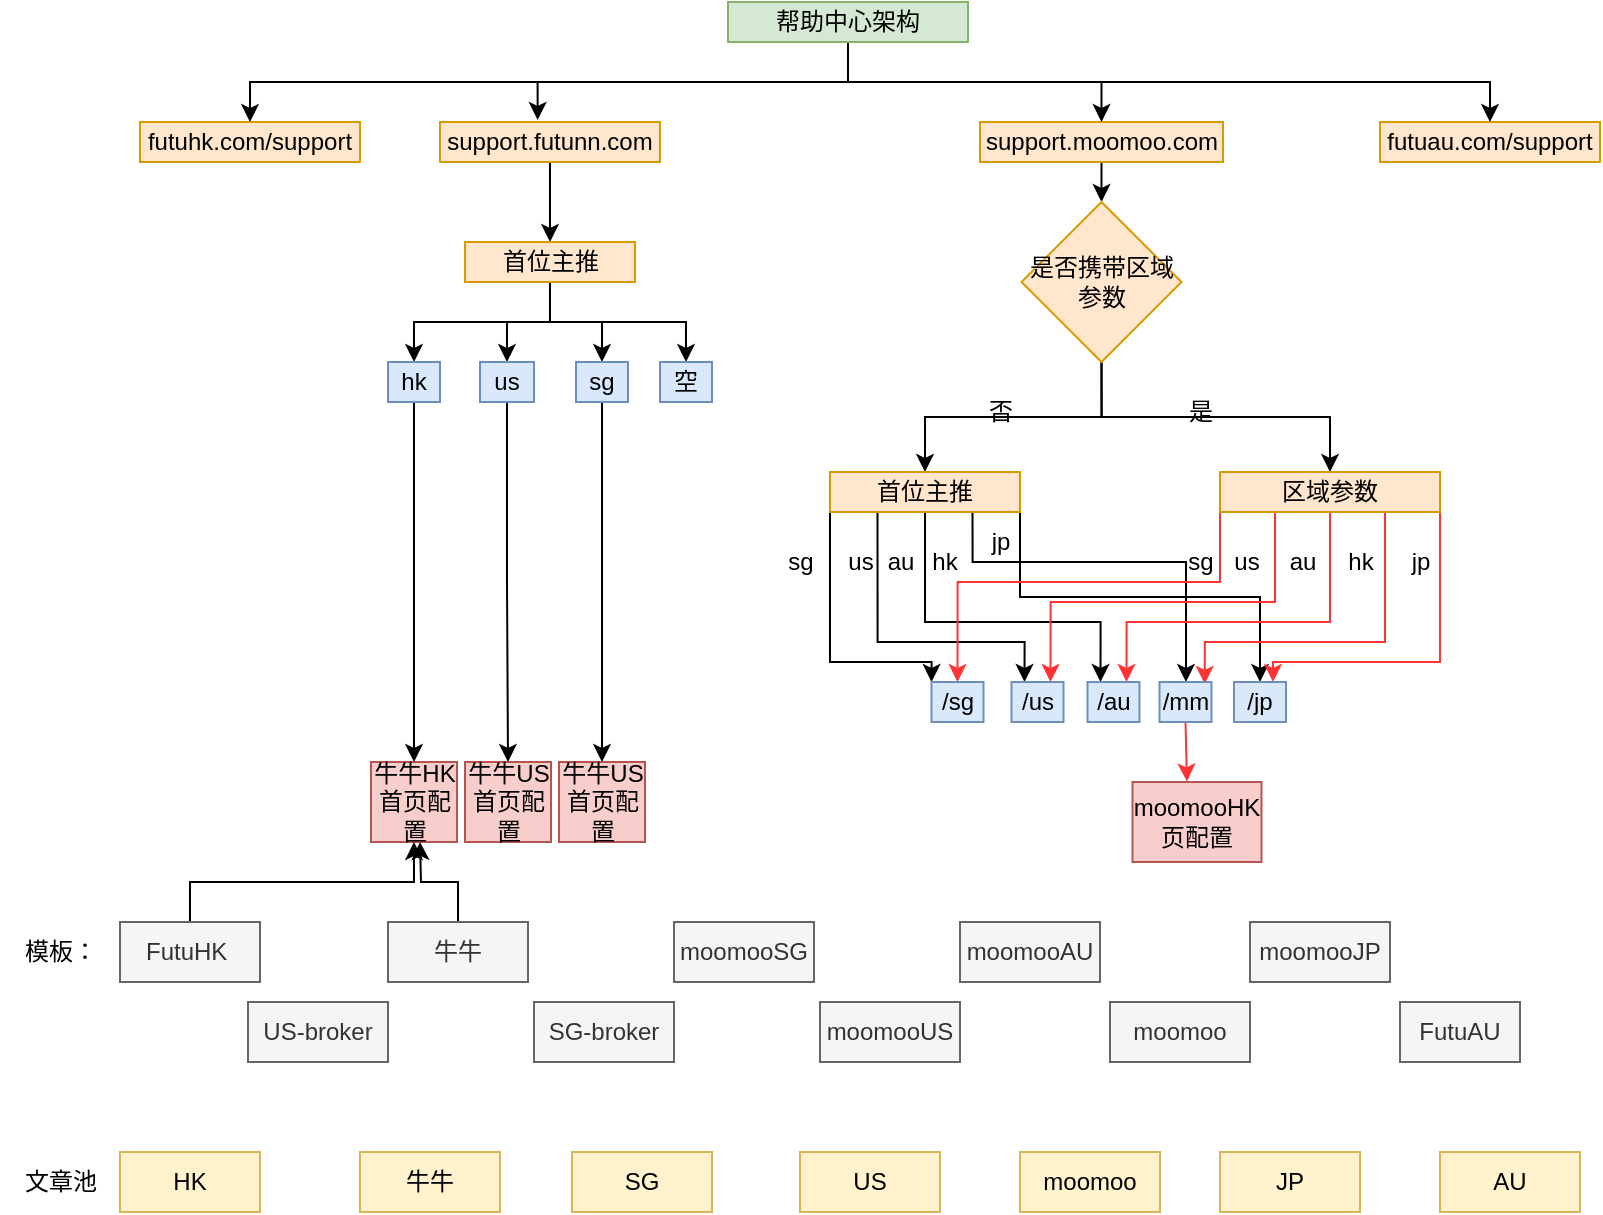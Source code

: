 <mxfile version="20.3.2" type="github">
  <diagram id="y-GwCPaITbIZHPMvpnQi" name="第 1 页">
    <mxGraphModel dx="1896" dy="598" grid="1" gridSize="10" guides="1" tooltips="1" connect="1" arrows="1" fold="1" page="1" pageScale="1" pageWidth="827" pageHeight="1169" math="0" shadow="0">
      <root>
        <mxCell id="0" />
        <mxCell id="1" parent="0" />
        <mxCell id="VE92HPekBiB7pLZRxwOt-1" value="futuhk.com/support" style="rounded=0;whiteSpace=wrap;html=1;fillColor=#ffe6cc;strokeColor=#d79b00;" vertex="1" parent="1">
          <mxGeometry x="60" y="80" width="110" height="20" as="geometry" />
        </mxCell>
        <mxCell id="VE92HPekBiB7pLZRxwOt-12" value="" style="edgeStyle=orthogonalEdgeStyle;rounded=0;orthogonalLoop=1;jettySize=auto;html=1;" edge="1" parent="1" source="VE92HPekBiB7pLZRxwOt-2" target="VE92HPekBiB7pLZRxwOt-11">
          <mxGeometry relative="1" as="geometry" />
        </mxCell>
        <mxCell id="VE92HPekBiB7pLZRxwOt-2" value="support.futunn.com" style="rounded=0;whiteSpace=wrap;html=1;fillColor=#ffe6cc;strokeColor=#d79b00;" vertex="1" parent="1">
          <mxGeometry x="210" y="80" width="110" height="20" as="geometry" />
        </mxCell>
        <mxCell id="VE92HPekBiB7pLZRxwOt-14" value="" style="edgeStyle=orthogonalEdgeStyle;rounded=0;orthogonalLoop=1;jettySize=auto;html=1;" edge="1" parent="1" source="VE92HPekBiB7pLZRxwOt-3" target="VE92HPekBiB7pLZRxwOt-13">
          <mxGeometry relative="1" as="geometry" />
        </mxCell>
        <mxCell id="VE92HPekBiB7pLZRxwOt-3" value="support.moomoo.com" style="rounded=0;whiteSpace=wrap;html=1;fillColor=#ffe6cc;strokeColor=#d79b00;" vertex="1" parent="1">
          <mxGeometry x="480" y="80" width="121.5" height="20" as="geometry" />
        </mxCell>
        <mxCell id="VE92HPekBiB7pLZRxwOt-4" value="futuau.com/support" style="rounded=0;whiteSpace=wrap;html=1;fillColor=#ffe6cc;strokeColor=#d79b00;" vertex="1" parent="1">
          <mxGeometry x="680" y="80" width="110" height="20" as="geometry" />
        </mxCell>
        <mxCell id="VE92HPekBiB7pLZRxwOt-7" style="edgeStyle=orthogonalEdgeStyle;rounded=0;orthogonalLoop=1;jettySize=auto;html=1;exitX=0.5;exitY=1;exitDx=0;exitDy=0;entryX=0.444;entryY=-0.05;entryDx=0;entryDy=0;entryPerimeter=0;" edge="1" parent="1" source="VE92HPekBiB7pLZRxwOt-5" target="VE92HPekBiB7pLZRxwOt-2">
          <mxGeometry relative="1" as="geometry" />
        </mxCell>
        <mxCell id="VE92HPekBiB7pLZRxwOt-8" style="edgeStyle=orthogonalEdgeStyle;rounded=0;orthogonalLoop=1;jettySize=auto;html=1;exitX=0.5;exitY=1;exitDx=0;exitDy=0;entryX=0.5;entryY=0;entryDx=0;entryDy=0;" edge="1" parent="1" source="VE92HPekBiB7pLZRxwOt-5" target="VE92HPekBiB7pLZRxwOt-1">
          <mxGeometry relative="1" as="geometry" />
        </mxCell>
        <mxCell id="VE92HPekBiB7pLZRxwOt-9" style="edgeStyle=orthogonalEdgeStyle;rounded=0;orthogonalLoop=1;jettySize=auto;html=1;exitX=0.5;exitY=1;exitDx=0;exitDy=0;" edge="1" parent="1" source="VE92HPekBiB7pLZRxwOt-5" target="VE92HPekBiB7pLZRxwOt-3">
          <mxGeometry relative="1" as="geometry" />
        </mxCell>
        <mxCell id="VE92HPekBiB7pLZRxwOt-10" style="edgeStyle=orthogonalEdgeStyle;rounded=0;orthogonalLoop=1;jettySize=auto;html=1;exitX=0.5;exitY=1;exitDx=0;exitDy=0;entryX=0.5;entryY=0;entryDx=0;entryDy=0;" edge="1" parent="1" source="VE92HPekBiB7pLZRxwOt-5" target="VE92HPekBiB7pLZRxwOt-4">
          <mxGeometry relative="1" as="geometry" />
        </mxCell>
        <mxCell id="VE92HPekBiB7pLZRxwOt-5" value="帮助中心架构" style="rounded=0;whiteSpace=wrap;html=1;fillColor=#d5e8d4;strokeColor=#82b366;" vertex="1" parent="1">
          <mxGeometry x="354" y="20" width="120" height="20" as="geometry" />
        </mxCell>
        <mxCell id="VE92HPekBiB7pLZRxwOt-73" style="edgeStyle=orthogonalEdgeStyle;rounded=0;orthogonalLoop=1;jettySize=auto;html=1;exitX=0.5;exitY=1;exitDx=0;exitDy=0;" edge="1" parent="1" source="VE92HPekBiB7pLZRxwOt-11" target="VE92HPekBiB7pLZRxwOt-46">
          <mxGeometry relative="1" as="geometry" />
        </mxCell>
        <mxCell id="VE92HPekBiB7pLZRxwOt-74" style="edgeStyle=orthogonalEdgeStyle;rounded=0;orthogonalLoop=1;jettySize=auto;html=1;exitX=0.5;exitY=1;exitDx=0;exitDy=0;entryX=0.5;entryY=0;entryDx=0;entryDy=0;" edge="1" parent="1" source="VE92HPekBiB7pLZRxwOt-11" target="VE92HPekBiB7pLZRxwOt-47">
          <mxGeometry relative="1" as="geometry" />
        </mxCell>
        <mxCell id="VE92HPekBiB7pLZRxwOt-75" style="edgeStyle=orthogonalEdgeStyle;rounded=0;orthogonalLoop=1;jettySize=auto;html=1;exitX=0.5;exitY=1;exitDx=0;exitDy=0;entryX=0.5;entryY=0;entryDx=0;entryDy=0;" edge="1" parent="1" source="VE92HPekBiB7pLZRxwOt-11" target="VE92HPekBiB7pLZRxwOt-48">
          <mxGeometry relative="1" as="geometry" />
        </mxCell>
        <mxCell id="VE92HPekBiB7pLZRxwOt-76" style="edgeStyle=orthogonalEdgeStyle;rounded=0;orthogonalLoop=1;jettySize=auto;html=1;exitX=0.5;exitY=1;exitDx=0;exitDy=0;entryX=0.5;entryY=0;entryDx=0;entryDy=0;" edge="1" parent="1" source="VE92HPekBiB7pLZRxwOt-11" target="VE92HPekBiB7pLZRxwOt-49">
          <mxGeometry relative="1" as="geometry" />
        </mxCell>
        <mxCell id="VE92HPekBiB7pLZRxwOt-11" value="首位主推" style="whiteSpace=wrap;html=1;fillColor=#ffe6cc;strokeColor=#d79b00;rounded=0;" vertex="1" parent="1">
          <mxGeometry x="222.5" y="140" width="85" height="20" as="geometry" />
        </mxCell>
        <mxCell id="VE92HPekBiB7pLZRxwOt-18" style="edgeStyle=orthogonalEdgeStyle;rounded=0;orthogonalLoop=1;jettySize=auto;html=1;exitX=0.5;exitY=1;exitDx=0;exitDy=0;entryX=0.5;entryY=0;entryDx=0;entryDy=0;" edge="1" parent="1" source="VE92HPekBiB7pLZRxwOt-13" target="VE92HPekBiB7pLZRxwOt-15">
          <mxGeometry relative="1" as="geometry" />
        </mxCell>
        <mxCell id="VE92HPekBiB7pLZRxwOt-19" style="edgeStyle=orthogonalEdgeStyle;rounded=0;orthogonalLoop=1;jettySize=auto;html=1;exitX=0.5;exitY=1;exitDx=0;exitDy=0;" edge="1" parent="1" source="VE92HPekBiB7pLZRxwOt-13" target="VE92HPekBiB7pLZRxwOt-16">
          <mxGeometry relative="1" as="geometry" />
        </mxCell>
        <mxCell id="VE92HPekBiB7pLZRxwOt-13" value="是否携带区域参数" style="rhombus;whiteSpace=wrap;html=1;fillColor=#ffe6cc;strokeColor=#d79b00;" vertex="1" parent="1">
          <mxGeometry x="500.75" y="120" width="80" height="80" as="geometry" />
        </mxCell>
        <mxCell id="VE92HPekBiB7pLZRxwOt-107" style="edgeStyle=orthogonalEdgeStyle;rounded=0;orthogonalLoop=1;jettySize=auto;html=1;exitX=0;exitY=1;exitDx=0;exitDy=0;entryX=0;entryY=0;entryDx=0;entryDy=0;" edge="1" parent="1" source="VE92HPekBiB7pLZRxwOt-15" target="VE92HPekBiB7pLZRxwOt-28">
          <mxGeometry relative="1" as="geometry">
            <Array as="points">
              <mxPoint x="405" y="350" />
              <mxPoint x="456" y="350" />
            </Array>
          </mxGeometry>
        </mxCell>
        <mxCell id="VE92HPekBiB7pLZRxwOt-113" style="edgeStyle=orthogonalEdgeStyle;rounded=0;orthogonalLoop=1;jettySize=auto;html=1;exitX=0.25;exitY=1;exitDx=0;exitDy=0;entryX=0.25;entryY=0;entryDx=0;entryDy=0;strokeColor=#000000;" edge="1" parent="1" source="VE92HPekBiB7pLZRxwOt-15" target="VE92HPekBiB7pLZRxwOt-29">
          <mxGeometry relative="1" as="geometry">
            <Array as="points">
              <mxPoint x="429" y="340" />
              <mxPoint x="502" y="340" />
            </Array>
          </mxGeometry>
        </mxCell>
        <mxCell id="VE92HPekBiB7pLZRxwOt-114" style="edgeStyle=orthogonalEdgeStyle;rounded=0;orthogonalLoop=1;jettySize=auto;html=1;exitX=0.5;exitY=1;exitDx=0;exitDy=0;entryX=0.25;entryY=0;entryDx=0;entryDy=0;strokeColor=#000000;" edge="1" parent="1" source="VE92HPekBiB7pLZRxwOt-15" target="VE92HPekBiB7pLZRxwOt-30">
          <mxGeometry relative="1" as="geometry">
            <Array as="points">
              <mxPoint x="453" y="330" />
              <mxPoint x="540" y="330" />
            </Array>
          </mxGeometry>
        </mxCell>
        <mxCell id="VE92HPekBiB7pLZRxwOt-115" style="edgeStyle=orthogonalEdgeStyle;rounded=0;orthogonalLoop=1;jettySize=auto;html=1;exitX=0.75;exitY=1;exitDx=0;exitDy=0;strokeColor=#000000;" edge="1" parent="1" source="VE92HPekBiB7pLZRxwOt-15" target="VE92HPekBiB7pLZRxwOt-31">
          <mxGeometry relative="1" as="geometry">
            <Array as="points">
              <mxPoint x="476" y="300" />
              <mxPoint x="583" y="300" />
            </Array>
          </mxGeometry>
        </mxCell>
        <mxCell id="VE92HPekBiB7pLZRxwOt-116" style="edgeStyle=orthogonalEdgeStyle;rounded=0;orthogonalLoop=1;jettySize=auto;html=1;exitX=1;exitY=1;exitDx=0;exitDy=0;strokeColor=#000000;" edge="1" parent="1" source="VE92HPekBiB7pLZRxwOt-15" target="VE92HPekBiB7pLZRxwOt-32">
          <mxGeometry relative="1" as="geometry" />
        </mxCell>
        <mxCell id="VE92HPekBiB7pLZRxwOt-15" value="首位主推" style="whiteSpace=wrap;html=1;fillColor=#ffe6cc;strokeColor=#d79b00;rounded=0;" vertex="1" parent="1">
          <mxGeometry x="405" y="255" width="95" height="20" as="geometry" />
        </mxCell>
        <mxCell id="VE92HPekBiB7pLZRxwOt-117" style="edgeStyle=orthogonalEdgeStyle;rounded=0;orthogonalLoop=1;jettySize=auto;html=1;exitX=0;exitY=1;exitDx=0;exitDy=0;entryX=0.5;entryY=0;entryDx=0;entryDy=0;strokeColor=#FF3333;" edge="1" parent="1" source="VE92HPekBiB7pLZRxwOt-16" target="VE92HPekBiB7pLZRxwOt-28">
          <mxGeometry relative="1" as="geometry">
            <Array as="points">
              <mxPoint x="600" y="310" />
              <mxPoint x="469" y="310" />
            </Array>
          </mxGeometry>
        </mxCell>
        <mxCell id="VE92HPekBiB7pLZRxwOt-119" style="edgeStyle=orthogonalEdgeStyle;rounded=0;orthogonalLoop=1;jettySize=auto;html=1;exitX=0.25;exitY=1;exitDx=0;exitDy=0;entryX=0.75;entryY=0;entryDx=0;entryDy=0;strokeColor=#FF3333;" edge="1" parent="1" source="VE92HPekBiB7pLZRxwOt-16" target="VE92HPekBiB7pLZRxwOt-29">
          <mxGeometry relative="1" as="geometry">
            <Array as="points">
              <mxPoint x="628" y="320" />
              <mxPoint x="515" y="320" />
            </Array>
          </mxGeometry>
        </mxCell>
        <mxCell id="VE92HPekBiB7pLZRxwOt-120" style="edgeStyle=orthogonalEdgeStyle;rounded=0;orthogonalLoop=1;jettySize=auto;html=1;exitX=0.5;exitY=1;exitDx=0;exitDy=0;entryX=0.75;entryY=0;entryDx=0;entryDy=0;strokeColor=#FF3333;" edge="1" parent="1" source="VE92HPekBiB7pLZRxwOt-16" target="VE92HPekBiB7pLZRxwOt-30">
          <mxGeometry relative="1" as="geometry">
            <Array as="points">
              <mxPoint x="655" y="330" />
              <mxPoint x="553" y="330" />
            </Array>
          </mxGeometry>
        </mxCell>
        <mxCell id="VE92HPekBiB7pLZRxwOt-121" style="edgeStyle=orthogonalEdgeStyle;rounded=0;orthogonalLoop=1;jettySize=auto;html=1;exitX=0.75;exitY=1;exitDx=0;exitDy=0;entryX=0.87;entryY=0.05;entryDx=0;entryDy=0;entryPerimeter=0;strokeColor=#FF3333;" edge="1" parent="1" source="VE92HPekBiB7pLZRxwOt-16" target="VE92HPekBiB7pLZRxwOt-31">
          <mxGeometry relative="1" as="geometry">
            <Array as="points">
              <mxPoint x="683" y="340" />
              <mxPoint x="592" y="340" />
            </Array>
          </mxGeometry>
        </mxCell>
        <mxCell id="VE92HPekBiB7pLZRxwOt-123" style="edgeStyle=orthogonalEdgeStyle;rounded=0;orthogonalLoop=1;jettySize=auto;html=1;exitX=1;exitY=1;exitDx=0;exitDy=0;entryX=0.75;entryY=0;entryDx=0;entryDy=0;strokeColor=#FF3333;" edge="1" parent="1" source="VE92HPekBiB7pLZRxwOt-16" target="VE92HPekBiB7pLZRxwOt-32">
          <mxGeometry relative="1" as="geometry">
            <Array as="points">
              <mxPoint x="710" y="350" />
              <mxPoint x="627" y="350" />
            </Array>
          </mxGeometry>
        </mxCell>
        <mxCell id="VE92HPekBiB7pLZRxwOt-16" value="区域参数" style="whiteSpace=wrap;html=1;fillColor=#ffe6cc;strokeColor=#d79b00;rounded=0;" vertex="1" parent="1">
          <mxGeometry x="600" y="255" width="110" height="20" as="geometry" />
        </mxCell>
        <mxCell id="VE92HPekBiB7pLZRxwOt-28" value="/sg" style="rounded=0;whiteSpace=wrap;html=1;fillColor=#dae8fc;strokeColor=#6c8ebf;" vertex="1" parent="1">
          <mxGeometry x="455.75" y="360" width="26" height="20" as="geometry" />
        </mxCell>
        <mxCell id="VE92HPekBiB7pLZRxwOt-29" value="/us" style="rounded=0;whiteSpace=wrap;html=1;fillColor=#dae8fc;strokeColor=#6c8ebf;" vertex="1" parent="1">
          <mxGeometry x="495.75" y="360" width="26" height="20" as="geometry" />
        </mxCell>
        <mxCell id="VE92HPekBiB7pLZRxwOt-30" value="/au" style="rounded=0;whiteSpace=wrap;html=1;fillColor=#dae8fc;strokeColor=#6c8ebf;" vertex="1" parent="1">
          <mxGeometry x="533.75" y="360" width="26" height="20" as="geometry" />
        </mxCell>
        <mxCell id="VE92HPekBiB7pLZRxwOt-127" style="edgeStyle=orthogonalEdgeStyle;rounded=0;orthogonalLoop=1;jettySize=auto;html=1;exitX=0.5;exitY=1;exitDx=0;exitDy=0;entryX=0.422;entryY=-0.007;entryDx=0;entryDy=0;entryPerimeter=0;strokeColor=#FF3333;" edge="1" parent="1" source="VE92HPekBiB7pLZRxwOt-31" target="VE92HPekBiB7pLZRxwOt-41">
          <mxGeometry relative="1" as="geometry" />
        </mxCell>
        <mxCell id="VE92HPekBiB7pLZRxwOt-31" value="/mm" style="rounded=0;whiteSpace=wrap;html=1;fillColor=#dae8fc;strokeColor=#6c8ebf;" vertex="1" parent="1">
          <mxGeometry x="569.75" y="360" width="26" height="20" as="geometry" />
        </mxCell>
        <mxCell id="VE92HPekBiB7pLZRxwOt-32" value="/jp" style="rounded=0;whiteSpace=wrap;html=1;fillColor=#dae8fc;strokeColor=#6c8ebf;" vertex="1" parent="1">
          <mxGeometry x="607" y="360" width="26" height="20" as="geometry" />
        </mxCell>
        <mxCell id="VE92HPekBiB7pLZRxwOt-38" value="牛牛HK首页配置" style="rounded=0;whiteSpace=wrap;html=1;fillColor=#f8cecc;strokeColor=#b85450;" vertex="1" parent="1">
          <mxGeometry x="175.5" y="400" width="43" height="40" as="geometry" />
        </mxCell>
        <mxCell id="VE92HPekBiB7pLZRxwOt-39" value="牛牛US首页配置" style="rounded=0;whiteSpace=wrap;html=1;fillColor=#f8cecc;strokeColor=#b85450;" vertex="1" parent="1">
          <mxGeometry x="222.5" y="400" width="43" height="40" as="geometry" />
        </mxCell>
        <mxCell id="VE92HPekBiB7pLZRxwOt-40" value="牛牛US首页配置" style="rounded=0;whiteSpace=wrap;html=1;fillColor=#f8cecc;strokeColor=#b85450;" vertex="1" parent="1">
          <mxGeometry x="269.5" y="400" width="43" height="40" as="geometry" />
        </mxCell>
        <mxCell id="VE92HPekBiB7pLZRxwOt-41" value="moomooHK页配置" style="rounded=0;whiteSpace=wrap;html=1;fillColor=#f8cecc;strokeColor=#b85450;" vertex="1" parent="1">
          <mxGeometry x="556.25" y="410" width="64.5" height="40" as="geometry" />
        </mxCell>
        <mxCell id="VE92HPekBiB7pLZRxwOt-138" style="edgeStyle=orthogonalEdgeStyle;rounded=0;orthogonalLoop=1;jettySize=auto;html=1;exitX=0.5;exitY=0;exitDx=0;exitDy=0;entryX=0.5;entryY=1;entryDx=0;entryDy=0;strokeColor=#000000;" edge="1" parent="1" source="VE92HPekBiB7pLZRxwOt-42" target="VE92HPekBiB7pLZRxwOt-38">
          <mxGeometry relative="1" as="geometry" />
        </mxCell>
        <mxCell id="VE92HPekBiB7pLZRxwOt-42" value="FutuHK&amp;nbsp;" style="rounded=0;whiteSpace=wrap;html=1;fillColor=#f5f5f5;fontColor=#333333;strokeColor=#666666;" vertex="1" parent="1">
          <mxGeometry x="50" y="480" width="70" height="30" as="geometry" />
        </mxCell>
        <mxCell id="VE92HPekBiB7pLZRxwOt-45" value="模板：" style="text;html=1;align=center;verticalAlign=middle;resizable=0;points=[];autosize=1;strokeColor=none;fillColor=none;" vertex="1" parent="1">
          <mxGeometry x="-10" y="480" width="60" height="30" as="geometry" />
        </mxCell>
        <mxCell id="VE92HPekBiB7pLZRxwOt-77" style="edgeStyle=orthogonalEdgeStyle;rounded=0;orthogonalLoop=1;jettySize=auto;html=1;exitX=0.5;exitY=1;exitDx=0;exitDy=0;entryX=0.5;entryY=0;entryDx=0;entryDy=0;" edge="1" parent="1" source="VE92HPekBiB7pLZRxwOt-46" target="VE92HPekBiB7pLZRxwOt-38">
          <mxGeometry relative="1" as="geometry" />
        </mxCell>
        <mxCell id="VE92HPekBiB7pLZRxwOt-46" value="hk" style="rounded=0;whiteSpace=wrap;html=1;fillColor=#dae8fc;strokeColor=#6c8ebf;" vertex="1" parent="1">
          <mxGeometry x="184" y="200" width="26" height="20" as="geometry" />
        </mxCell>
        <mxCell id="VE92HPekBiB7pLZRxwOt-78" style="edgeStyle=orthogonalEdgeStyle;rounded=0;orthogonalLoop=1;jettySize=auto;html=1;exitX=0.5;exitY=1;exitDx=0;exitDy=0;entryX=0.5;entryY=0;entryDx=0;entryDy=0;" edge="1" parent="1" source="VE92HPekBiB7pLZRxwOt-47" target="VE92HPekBiB7pLZRxwOt-39">
          <mxGeometry relative="1" as="geometry" />
        </mxCell>
        <mxCell id="VE92HPekBiB7pLZRxwOt-47" value="us" style="rounded=0;whiteSpace=wrap;html=1;fillColor=#dae8fc;strokeColor=#6c8ebf;" vertex="1" parent="1">
          <mxGeometry x="230" y="200" width="27" height="20" as="geometry" />
        </mxCell>
        <mxCell id="VE92HPekBiB7pLZRxwOt-79" style="edgeStyle=orthogonalEdgeStyle;rounded=0;orthogonalLoop=1;jettySize=auto;html=1;exitX=0.5;exitY=1;exitDx=0;exitDy=0;entryX=0.5;entryY=0;entryDx=0;entryDy=0;" edge="1" parent="1" source="VE92HPekBiB7pLZRxwOt-48" target="VE92HPekBiB7pLZRxwOt-40">
          <mxGeometry relative="1" as="geometry" />
        </mxCell>
        <mxCell id="VE92HPekBiB7pLZRxwOt-48" value="sg" style="rounded=0;whiteSpace=wrap;html=1;fillColor=#dae8fc;strokeColor=#6c8ebf;" vertex="1" parent="1">
          <mxGeometry x="278" y="200" width="26" height="20" as="geometry" />
        </mxCell>
        <mxCell id="VE92HPekBiB7pLZRxwOt-49" value="空" style="rounded=0;whiteSpace=wrap;html=1;fillColor=#dae8fc;strokeColor=#6c8ebf;" vertex="1" parent="1">
          <mxGeometry x="320" y="200" width="26" height="20" as="geometry" />
        </mxCell>
        <mxCell id="VE92HPekBiB7pLZRxwOt-50" value="是" style="text;html=1;align=center;verticalAlign=middle;resizable=0;points=[];autosize=1;strokeColor=none;fillColor=none;" vertex="1" parent="1">
          <mxGeometry x="570" y="210" width="40" height="30" as="geometry" />
        </mxCell>
        <mxCell id="VE92HPekBiB7pLZRxwOt-51" value="否" style="text;html=1;align=center;verticalAlign=middle;resizable=0;points=[];autosize=1;strokeColor=none;fillColor=none;" vertex="1" parent="1">
          <mxGeometry x="470" y="210" width="40" height="30" as="geometry" />
        </mxCell>
        <mxCell id="VE92HPekBiB7pLZRxwOt-52" value="US-broker" style="rounded=0;whiteSpace=wrap;html=1;fillColor=#f5f5f5;fontColor=#333333;strokeColor=#666666;" vertex="1" parent="1">
          <mxGeometry x="114" y="520" width="70" height="30" as="geometry" />
        </mxCell>
        <mxCell id="VE92HPekBiB7pLZRxwOt-139" style="edgeStyle=orthogonalEdgeStyle;rounded=0;orthogonalLoop=1;jettySize=auto;html=1;exitX=0.5;exitY=0;exitDx=0;exitDy=0;strokeColor=#000000;" edge="1" parent="1" source="VE92HPekBiB7pLZRxwOt-53">
          <mxGeometry relative="1" as="geometry">
            <mxPoint x="200" y="440" as="targetPoint" />
          </mxGeometry>
        </mxCell>
        <mxCell id="VE92HPekBiB7pLZRxwOt-53" value="牛牛" style="rounded=0;whiteSpace=wrap;html=1;fillColor=#f5f5f5;fontColor=#333333;strokeColor=#666666;" vertex="1" parent="1">
          <mxGeometry x="184" y="480" width="70" height="30" as="geometry" />
        </mxCell>
        <mxCell id="VE92HPekBiB7pLZRxwOt-54" value="moomooSG" style="rounded=0;whiteSpace=wrap;html=1;fillColor=#f5f5f5;fontColor=#333333;strokeColor=#666666;" vertex="1" parent="1">
          <mxGeometry x="327" y="480" width="70" height="30" as="geometry" />
        </mxCell>
        <mxCell id="VE92HPekBiB7pLZRxwOt-55" value="SG-broker" style="rounded=0;whiteSpace=wrap;html=1;fillColor=#f5f5f5;fontColor=#333333;strokeColor=#666666;" vertex="1" parent="1">
          <mxGeometry x="257" y="520" width="70" height="30" as="geometry" />
        </mxCell>
        <mxCell id="VE92HPekBiB7pLZRxwOt-56" value="moomooUS" style="rounded=0;whiteSpace=wrap;html=1;fillColor=#f5f5f5;fontColor=#333333;strokeColor=#666666;" vertex="1" parent="1">
          <mxGeometry x="400" y="520" width="70" height="30" as="geometry" />
        </mxCell>
        <mxCell id="VE92HPekBiB7pLZRxwOt-57" value="moomooAU" style="rounded=0;whiteSpace=wrap;html=1;fillColor=#f5f5f5;fontColor=#333333;strokeColor=#666666;" vertex="1" parent="1">
          <mxGeometry x="470" y="480" width="70" height="30" as="geometry" />
        </mxCell>
        <mxCell id="VE92HPekBiB7pLZRxwOt-58" value="moomoo" style="rounded=0;whiteSpace=wrap;html=1;fillColor=#f5f5f5;fontColor=#333333;strokeColor=#666666;" vertex="1" parent="1">
          <mxGeometry x="545" y="520" width="70" height="30" as="geometry" />
        </mxCell>
        <mxCell id="VE92HPekBiB7pLZRxwOt-61" value="moomooJP" style="rounded=0;whiteSpace=wrap;html=1;fillColor=#f5f5f5;fontColor=#333333;strokeColor=#666666;" vertex="1" parent="1">
          <mxGeometry x="615" y="480" width="70" height="30" as="geometry" />
        </mxCell>
        <mxCell id="VE92HPekBiB7pLZRxwOt-62" value="FutuAU" style="rounded=0;whiteSpace=wrap;html=1;fillColor=#f5f5f5;fontColor=#333333;strokeColor=#666666;" vertex="1" parent="1">
          <mxGeometry x="690" y="520" width="60" height="30" as="geometry" />
        </mxCell>
        <mxCell id="VE92HPekBiB7pLZRxwOt-63" value="文章池" style="text;html=1;align=center;verticalAlign=middle;resizable=0;points=[];autosize=1;strokeColor=none;fillColor=none;" vertex="1" parent="1">
          <mxGeometry x="-10" y="595" width="60" height="30" as="geometry" />
        </mxCell>
        <mxCell id="VE92HPekBiB7pLZRxwOt-66" value="HK" style="rounded=0;whiteSpace=wrap;html=1;fillColor=#fff2cc;strokeColor=#d6b656;" vertex="1" parent="1">
          <mxGeometry x="50" y="595" width="70" height="30" as="geometry" />
        </mxCell>
        <mxCell id="VE92HPekBiB7pLZRxwOt-67" value="牛牛" style="rounded=0;whiteSpace=wrap;html=1;fillColor=#fff2cc;strokeColor=#d6b656;" vertex="1" parent="1">
          <mxGeometry x="170" y="595" width="70" height="30" as="geometry" />
        </mxCell>
        <mxCell id="VE92HPekBiB7pLZRxwOt-68" value="SG" style="rounded=0;whiteSpace=wrap;html=1;fillColor=#fff2cc;strokeColor=#d6b656;" vertex="1" parent="1">
          <mxGeometry x="276" y="595" width="70" height="30" as="geometry" />
        </mxCell>
        <mxCell id="VE92HPekBiB7pLZRxwOt-69" value="US" style="rounded=0;whiteSpace=wrap;html=1;fillColor=#fff2cc;strokeColor=#d6b656;" vertex="1" parent="1">
          <mxGeometry x="390" y="595" width="70" height="30" as="geometry" />
        </mxCell>
        <mxCell id="VE92HPekBiB7pLZRxwOt-70" value="moomoo" style="rounded=0;whiteSpace=wrap;html=1;fillColor=#fff2cc;strokeColor=#d6b656;" vertex="1" parent="1">
          <mxGeometry x="500" y="595" width="70" height="30" as="geometry" />
        </mxCell>
        <mxCell id="VE92HPekBiB7pLZRxwOt-71" value="JP" style="rounded=0;whiteSpace=wrap;html=1;fillColor=#fff2cc;strokeColor=#d6b656;" vertex="1" parent="1">
          <mxGeometry x="600" y="595" width="70" height="30" as="geometry" />
        </mxCell>
        <mxCell id="VE92HPekBiB7pLZRxwOt-72" value="AU" style="rounded=0;whiteSpace=wrap;html=1;fillColor=#fff2cc;strokeColor=#d6b656;" vertex="1" parent="1">
          <mxGeometry x="710" y="595" width="70" height="30" as="geometry" />
        </mxCell>
        <mxCell id="VE92HPekBiB7pLZRxwOt-90" value="sg" style="text;html=1;align=center;verticalAlign=middle;resizable=0;points=[];autosize=1;strokeColor=none;fillColor=none;" vertex="1" parent="1">
          <mxGeometry x="370" y="285" width="40" height="30" as="geometry" />
        </mxCell>
        <mxCell id="VE92HPekBiB7pLZRxwOt-91" value="us" style="text;html=1;align=center;verticalAlign=middle;resizable=0;points=[];autosize=1;strokeColor=none;fillColor=none;" vertex="1" parent="1">
          <mxGeometry x="400" y="285" width="40" height="30" as="geometry" />
        </mxCell>
        <mxCell id="VE92HPekBiB7pLZRxwOt-92" value="au" style="text;html=1;align=center;verticalAlign=middle;resizable=0;points=[];autosize=1;strokeColor=none;fillColor=none;" vertex="1" parent="1">
          <mxGeometry x="420" y="285" width="40" height="30" as="geometry" />
        </mxCell>
        <mxCell id="VE92HPekBiB7pLZRxwOt-93" value="hk" style="text;html=1;align=center;verticalAlign=middle;resizable=0;points=[];autosize=1;strokeColor=none;fillColor=none;" vertex="1" parent="1">
          <mxGeometry x="441.75" y="285" width="40" height="30" as="geometry" />
        </mxCell>
        <mxCell id="VE92HPekBiB7pLZRxwOt-94" value="jp" style="text;html=1;align=center;verticalAlign=middle;resizable=0;points=[];autosize=1;strokeColor=none;fillColor=none;" vertex="1" parent="1">
          <mxGeometry x="475" y="275" width="30" height="30" as="geometry" />
        </mxCell>
        <mxCell id="VE92HPekBiB7pLZRxwOt-102" value="au" style="text;html=1;align=center;verticalAlign=middle;resizable=0;points=[];autosize=1;strokeColor=none;fillColor=none;" vertex="1" parent="1">
          <mxGeometry x="620.75" y="285" width="40" height="30" as="geometry" />
        </mxCell>
        <mxCell id="VE92HPekBiB7pLZRxwOt-103" value="sg" style="text;html=1;align=center;verticalAlign=middle;resizable=0;points=[];autosize=1;strokeColor=none;fillColor=none;" vertex="1" parent="1">
          <mxGeometry x="570" y="285" width="40" height="30" as="geometry" />
        </mxCell>
        <mxCell id="VE92HPekBiB7pLZRxwOt-104" value="us" style="text;html=1;align=center;verticalAlign=middle;resizable=0;points=[];autosize=1;strokeColor=none;fillColor=none;" vertex="1" parent="1">
          <mxGeometry x="593" y="285" width="40" height="30" as="geometry" />
        </mxCell>
        <mxCell id="VE92HPekBiB7pLZRxwOt-105" value="hk" style="text;html=1;align=center;verticalAlign=middle;resizable=0;points=[];autosize=1;strokeColor=none;fillColor=none;" vertex="1" parent="1">
          <mxGeometry x="650" y="285" width="40" height="30" as="geometry" />
        </mxCell>
        <mxCell id="VE92HPekBiB7pLZRxwOt-106" value="jp" style="text;html=1;align=center;verticalAlign=middle;resizable=0;points=[];autosize=1;strokeColor=none;fillColor=none;" vertex="1" parent="1">
          <mxGeometry x="685" y="285" width="30" height="30" as="geometry" />
        </mxCell>
      </root>
    </mxGraphModel>
  </diagram>
</mxfile>
